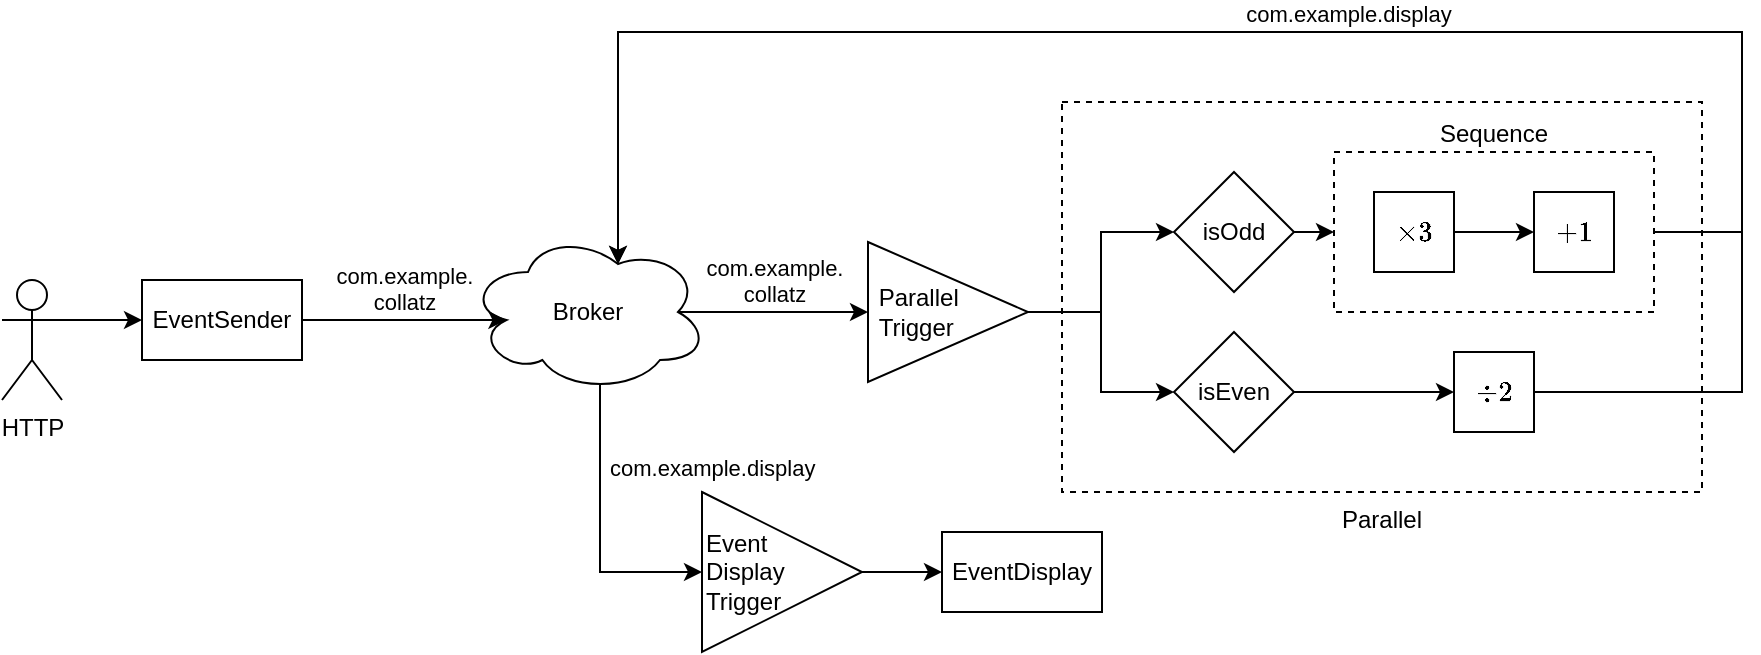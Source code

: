 <mxfile version="23.1.5" type="device">
  <diagram name="Page-1" id="X86dHLCzzZz9ufBP1fsp">
    <mxGraphModel dx="1025" dy="676" grid="1" gridSize="10" guides="1" tooltips="1" connect="1" arrows="1" fold="1" page="1" pageScale="1" pageWidth="1100" pageHeight="850" math="1" shadow="0">
      <root>
        <mxCell id="0" />
        <mxCell id="1" parent="0" />
        <mxCell id="M77h6aPgZ2FkDowmfAF2-11" value="Sequence" style="rounded=0;whiteSpace=wrap;html=1;fillColor=none;dashed=1;labelPosition=center;verticalLabelPosition=top;align=center;verticalAlign=bottom;" parent="1" vertex="1">
          <mxGeometry x="826" y="350" width="160" height="80" as="geometry" />
        </mxCell>
        <mxCell id="M77h6aPgZ2FkDowmfAF2-1" value="EventSender" style="rounded=0;whiteSpace=wrap;html=1;" parent="1" vertex="1">
          <mxGeometry x="230" y="414" width="80" height="40" as="geometry" />
        </mxCell>
        <mxCell id="M77h6aPgZ2FkDowmfAF2-10" style="edgeStyle=orthogonalEdgeStyle;rounded=0;orthogonalLoop=1;jettySize=auto;html=1;exitX=1;exitY=0.5;exitDx=0;exitDy=0;entryX=0;entryY=0.5;entryDx=0;entryDy=0;" parent="1" source="M77h6aPgZ2FkDowmfAF2-2" target="M77h6aPgZ2FkDowmfAF2-9" edge="1">
          <mxGeometry relative="1" as="geometry" />
        </mxCell>
        <mxCell id="M77h6aPgZ2FkDowmfAF2-2" value="$$\times 3$$" style="rounded=0;whiteSpace=wrap;html=1;" parent="1" vertex="1">
          <mxGeometry x="846" y="370" width="40" height="40" as="geometry" />
        </mxCell>
        <mxCell id="M77h6aPgZ2FkDowmfAF2-3" value="EventDisplay" style="rounded=0;whiteSpace=wrap;html=1;" parent="1" vertex="1">
          <mxGeometry x="630" y="540" width="80" height="40" as="geometry" />
        </mxCell>
        <mxCell id="M77h6aPgZ2FkDowmfAF2-6" value="$$\div 2$$" style="rounded=0;whiteSpace=wrap;html=1;" parent="1" vertex="1">
          <mxGeometry x="886" y="450" width="40" height="40" as="geometry" />
        </mxCell>
        <mxCell id="M77h6aPgZ2FkDowmfAF2-9" value="$$+1$$" style="rounded=0;whiteSpace=wrap;html=1;" parent="1" vertex="1">
          <mxGeometry x="926" y="370" width="40" height="40" as="geometry" />
        </mxCell>
        <mxCell id="M77h6aPgZ2FkDowmfAF2-27" style="edgeStyle=orthogonalEdgeStyle;rounded=0;orthogonalLoop=1;jettySize=auto;html=1;exitX=1;exitY=0.5;exitDx=0;exitDy=0;entryX=0;entryY=0.5;entryDx=0;entryDy=0;" parent="1" source="M77h6aPgZ2FkDowmfAF2-22" target="M77h6aPgZ2FkDowmfAF2-11" edge="1">
          <mxGeometry relative="1" as="geometry" />
        </mxCell>
        <mxCell id="M77h6aPgZ2FkDowmfAF2-22" value="isOdd" style="rhombus;whiteSpace=wrap;html=1;" parent="1" vertex="1">
          <mxGeometry x="746" y="360" width="60" height="60" as="geometry" />
        </mxCell>
        <mxCell id="M77h6aPgZ2FkDowmfAF2-28" style="edgeStyle=orthogonalEdgeStyle;rounded=0;orthogonalLoop=1;jettySize=auto;html=1;exitX=1;exitY=0.5;exitDx=0;exitDy=0;entryX=0;entryY=0.5;entryDx=0;entryDy=0;" parent="1" source="M77h6aPgZ2FkDowmfAF2-23" target="M77h6aPgZ2FkDowmfAF2-6" edge="1">
          <mxGeometry relative="1" as="geometry" />
        </mxCell>
        <mxCell id="M77h6aPgZ2FkDowmfAF2-23" value="isEven" style="rhombus;whiteSpace=wrap;html=1;" parent="1" vertex="1">
          <mxGeometry x="746" y="440" width="60" height="60" as="geometry" />
        </mxCell>
        <mxCell id="XGGchHkS5vvEEZZLf6T3-9" style="edgeStyle=orthogonalEdgeStyle;rounded=0;orthogonalLoop=1;jettySize=auto;html=1;exitX=1;exitY=0.333;exitDx=0;exitDy=0;exitPerimeter=0;entryX=0;entryY=0.5;entryDx=0;entryDy=0;" edge="1" parent="1" source="XGGchHkS5vvEEZZLf6T3-2" target="M77h6aPgZ2FkDowmfAF2-1">
          <mxGeometry relative="1" as="geometry" />
        </mxCell>
        <mxCell id="XGGchHkS5vvEEZZLf6T3-2" value="HTTP" style="shape=umlActor;verticalLabelPosition=bottom;verticalAlign=top;html=1;outlineConnect=0;" vertex="1" parent="1">
          <mxGeometry x="160" y="414" width="30" height="60" as="geometry" />
        </mxCell>
        <mxCell id="XGGchHkS5vvEEZZLf6T3-17" value="&lt;span style=&quot;color: rgb(0, 0, 0); font-family: Helvetica; font-size: 11px; font-style: normal; font-variant-ligatures: normal; font-variant-caps: normal; font-weight: 400; letter-spacing: normal; orphans: 2; text-align: center; text-indent: 0px; text-transform: none; widows: 2; word-spacing: 0px; -webkit-text-stroke-width: 0px; text-decoration-thickness: initial; text-decoration-style: initial; text-decoration-color: initial; float: none; display: inline !important;&quot;&gt;com.example.&lt;/span&gt;&lt;br style=&quot;border-color: var(--border-color); color: rgb(0, 0, 0); font-family: Helvetica; font-size: 11px; font-style: normal; font-variant-ligatures: normal; font-variant-caps: normal; font-weight: 400; letter-spacing: normal; orphans: 2; text-align: center; text-indent: 0px; text-transform: none; widows: 2; word-spacing: 0px; -webkit-text-stroke-width: 0px; text-decoration-thickness: initial; text-decoration-style: initial; text-decoration-color: initial;&quot;&gt;&lt;span style=&quot;color: rgb(0, 0, 0); font-family: Helvetica; font-size: 11px; font-style: normal; font-variant-ligatures: normal; font-variant-caps: normal; font-weight: 400; letter-spacing: normal; orphans: 2; text-align: center; text-indent: 0px; text-transform: none; widows: 2; word-spacing: 0px; -webkit-text-stroke-width: 0px; text-decoration-thickness: initial; text-decoration-style: initial; text-decoration-color: initial; float: none; display: inline !important;&quot;&gt;collatz&lt;/span&gt;" style="edgeStyle=orthogonalEdgeStyle;rounded=0;orthogonalLoop=1;jettySize=auto;html=1;exitX=0.875;exitY=0.5;exitDx=0;exitDy=0;exitPerimeter=0;entryX=0;entryY=0.5;entryDx=0;entryDy=0;labelBackgroundColor=none;labelPosition=center;verticalLabelPosition=top;align=center;verticalAlign=bottom;" edge="1" parent="1" source="XGGchHkS5vvEEZZLf6T3-7" target="XGGchHkS5vvEEZZLf6T3-14">
          <mxGeometry relative="1" as="geometry" />
        </mxCell>
        <mxCell id="XGGchHkS5vvEEZZLf6T3-27" style="edgeStyle=orthogonalEdgeStyle;rounded=0;orthogonalLoop=1;jettySize=auto;html=1;exitX=0.55;exitY=0.95;exitDx=0;exitDy=0;exitPerimeter=0;entryX=0;entryY=0.5;entryDx=0;entryDy=0;" edge="1" parent="1" source="XGGchHkS5vvEEZZLf6T3-7" target="XGGchHkS5vvEEZZLf6T3-26">
          <mxGeometry relative="1" as="geometry" />
        </mxCell>
        <mxCell id="XGGchHkS5vvEEZZLf6T3-28" value="com.example.display" style="edgeLabel;html=1;align=left;verticalAlign=bottom;resizable=0;points=[];labelPosition=right;verticalLabelPosition=top;" vertex="1" connectable="0" parent="XGGchHkS5vvEEZZLf6T3-27">
          <mxGeometry x="-0.31" y="3" relative="1" as="geometry">
            <mxPoint as="offset" />
          </mxGeometry>
        </mxCell>
        <mxCell id="XGGchHkS5vvEEZZLf6T3-7" value="Broker" style="ellipse;shape=cloud;whiteSpace=wrap;html=1;" vertex="1" parent="1">
          <mxGeometry x="393" y="390" width="120" height="80" as="geometry" />
        </mxCell>
        <mxCell id="XGGchHkS5vvEEZZLf6T3-15" style="edgeStyle=orthogonalEdgeStyle;rounded=0;orthogonalLoop=1;jettySize=auto;html=1;exitX=1;exitY=0.5;exitDx=0;exitDy=0;entryX=0;entryY=0.5;entryDx=0;entryDy=0;" edge="1" parent="1" source="XGGchHkS5vvEEZZLf6T3-14" target="M77h6aPgZ2FkDowmfAF2-22">
          <mxGeometry relative="1" as="geometry" />
        </mxCell>
        <mxCell id="XGGchHkS5vvEEZZLf6T3-16" style="edgeStyle=orthogonalEdgeStyle;rounded=0;orthogonalLoop=1;jettySize=auto;html=1;exitX=1;exitY=0.5;exitDx=0;exitDy=0;entryX=0;entryY=0.5;entryDx=0;entryDy=0;" edge="1" parent="1" source="XGGchHkS5vvEEZZLf6T3-14" target="M77h6aPgZ2FkDowmfAF2-23">
          <mxGeometry relative="1" as="geometry" />
        </mxCell>
        <mxCell id="XGGchHkS5vvEEZZLf6T3-14" value="&amp;nbsp;Parallel&lt;br&gt;&amp;nbsp;Trigger" style="triangle;whiteSpace=wrap;html=1;align=left;labelPosition=center;verticalLabelPosition=middle;verticalAlign=middle;" vertex="1" parent="1">
          <mxGeometry x="593" y="395" width="80" height="70" as="geometry" />
        </mxCell>
        <mxCell id="XGGchHkS5vvEEZZLf6T3-18" value="com.example.&lt;br&gt;collatz" style="edgeStyle=orthogonalEdgeStyle;rounded=0;orthogonalLoop=1;jettySize=auto;html=1;exitX=1;exitY=0.5;exitDx=0;exitDy=0;entryX=0.16;entryY=0.55;entryDx=0;entryDy=0;entryPerimeter=0;labelPosition=center;verticalLabelPosition=top;align=center;verticalAlign=bottom;fontColor=default;labelBackgroundColor=none;" edge="1" parent="1" source="M77h6aPgZ2FkDowmfAF2-1" target="XGGchHkS5vvEEZZLf6T3-7">
          <mxGeometry relative="1" as="geometry" />
        </mxCell>
        <mxCell id="XGGchHkS5vvEEZZLf6T3-20" style="edgeStyle=orthogonalEdgeStyle;rounded=0;orthogonalLoop=1;jettySize=auto;html=1;exitX=1;exitY=0.5;exitDx=0;exitDy=0;entryX=0.625;entryY=0.2;entryDx=0;entryDy=0;entryPerimeter=0;" edge="1" parent="1" source="M77h6aPgZ2FkDowmfAF2-11" target="XGGchHkS5vvEEZZLf6T3-7">
          <mxGeometry relative="1" as="geometry">
            <Array as="points">
              <mxPoint x="1030" y="390" />
              <mxPoint x="1030" y="290" />
              <mxPoint x="468" y="290" />
            </Array>
          </mxGeometry>
        </mxCell>
        <mxCell id="XGGchHkS5vvEEZZLf6T3-22" value="com.example.display" style="edgeStyle=orthogonalEdgeStyle;rounded=0;orthogonalLoop=1;jettySize=auto;html=1;exitX=1;exitY=0.5;exitDx=0;exitDy=0;entryX=0.625;entryY=0.2;entryDx=0;entryDy=0;entryPerimeter=0;labelPosition=center;verticalLabelPosition=top;align=center;verticalAlign=bottom;fontColor=default;labelBackgroundColor=none;" edge="1" parent="1" source="M77h6aPgZ2FkDowmfAF2-6" target="XGGchHkS5vvEEZZLf6T3-7">
          <mxGeometry relative="1" as="geometry">
            <Array as="points">
              <mxPoint x="1030" y="470" />
              <mxPoint x="1030" y="290" />
              <mxPoint x="468" y="290" />
            </Array>
          </mxGeometry>
        </mxCell>
        <mxCell id="XGGchHkS5vvEEZZLf6T3-25" value="Parallel" style="rounded=0;whiteSpace=wrap;html=1;fillColor=none;dashed=1;labelPosition=center;verticalLabelPosition=bottom;align=center;verticalAlign=top;" vertex="1" parent="1">
          <mxGeometry x="690" y="325" width="320" height="195" as="geometry" />
        </mxCell>
        <mxCell id="XGGchHkS5vvEEZZLf6T3-30" style="edgeStyle=orthogonalEdgeStyle;rounded=0;orthogonalLoop=1;jettySize=auto;html=1;exitX=1;exitY=0.5;exitDx=0;exitDy=0;" edge="1" parent="1" source="XGGchHkS5vvEEZZLf6T3-26" target="M77h6aPgZ2FkDowmfAF2-3">
          <mxGeometry relative="1" as="geometry" />
        </mxCell>
        <mxCell id="XGGchHkS5vvEEZZLf6T3-26" value="Event&lt;br&gt;Display&lt;br&gt;Trigger" style="triangle;whiteSpace=wrap;html=1;rotation=0;align=left;" vertex="1" parent="1">
          <mxGeometry x="510" y="520" width="80" height="80" as="geometry" />
        </mxCell>
      </root>
    </mxGraphModel>
  </diagram>
</mxfile>
